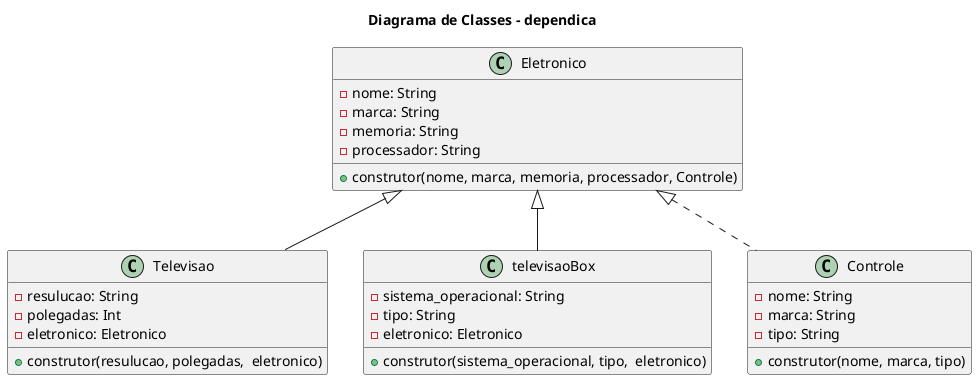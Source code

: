@startuml heranca_associacao

title Diagrama de Classes - dependica

class Eletronico{
    - nome: String 
    - marca: String
    - memoria: String
    - processador: String
    + construtor(nome, marca, memoria, processador, Controle)
}

class Televisao{
    - resulucao: String
    - polegadas: Int
    - eletronico: Eletronico
    + construtor(resulucao, polegadas,  eletronico)
}

class televisaoBox{
    - sistema_operacional: String
    - tipo: String
    - eletronico: Eletronico
    + construtor(sistema_operacional, tipo,  eletronico)
}

class Controle{
    - nome: String 
    - marca: String
    - tipo: String
    + construtor(nome, marca, tipo)
}

Eletronico <|.. Controle 
Eletronico <|-- Televisao
Eletronico <|-- televisaoBox


@enduml
